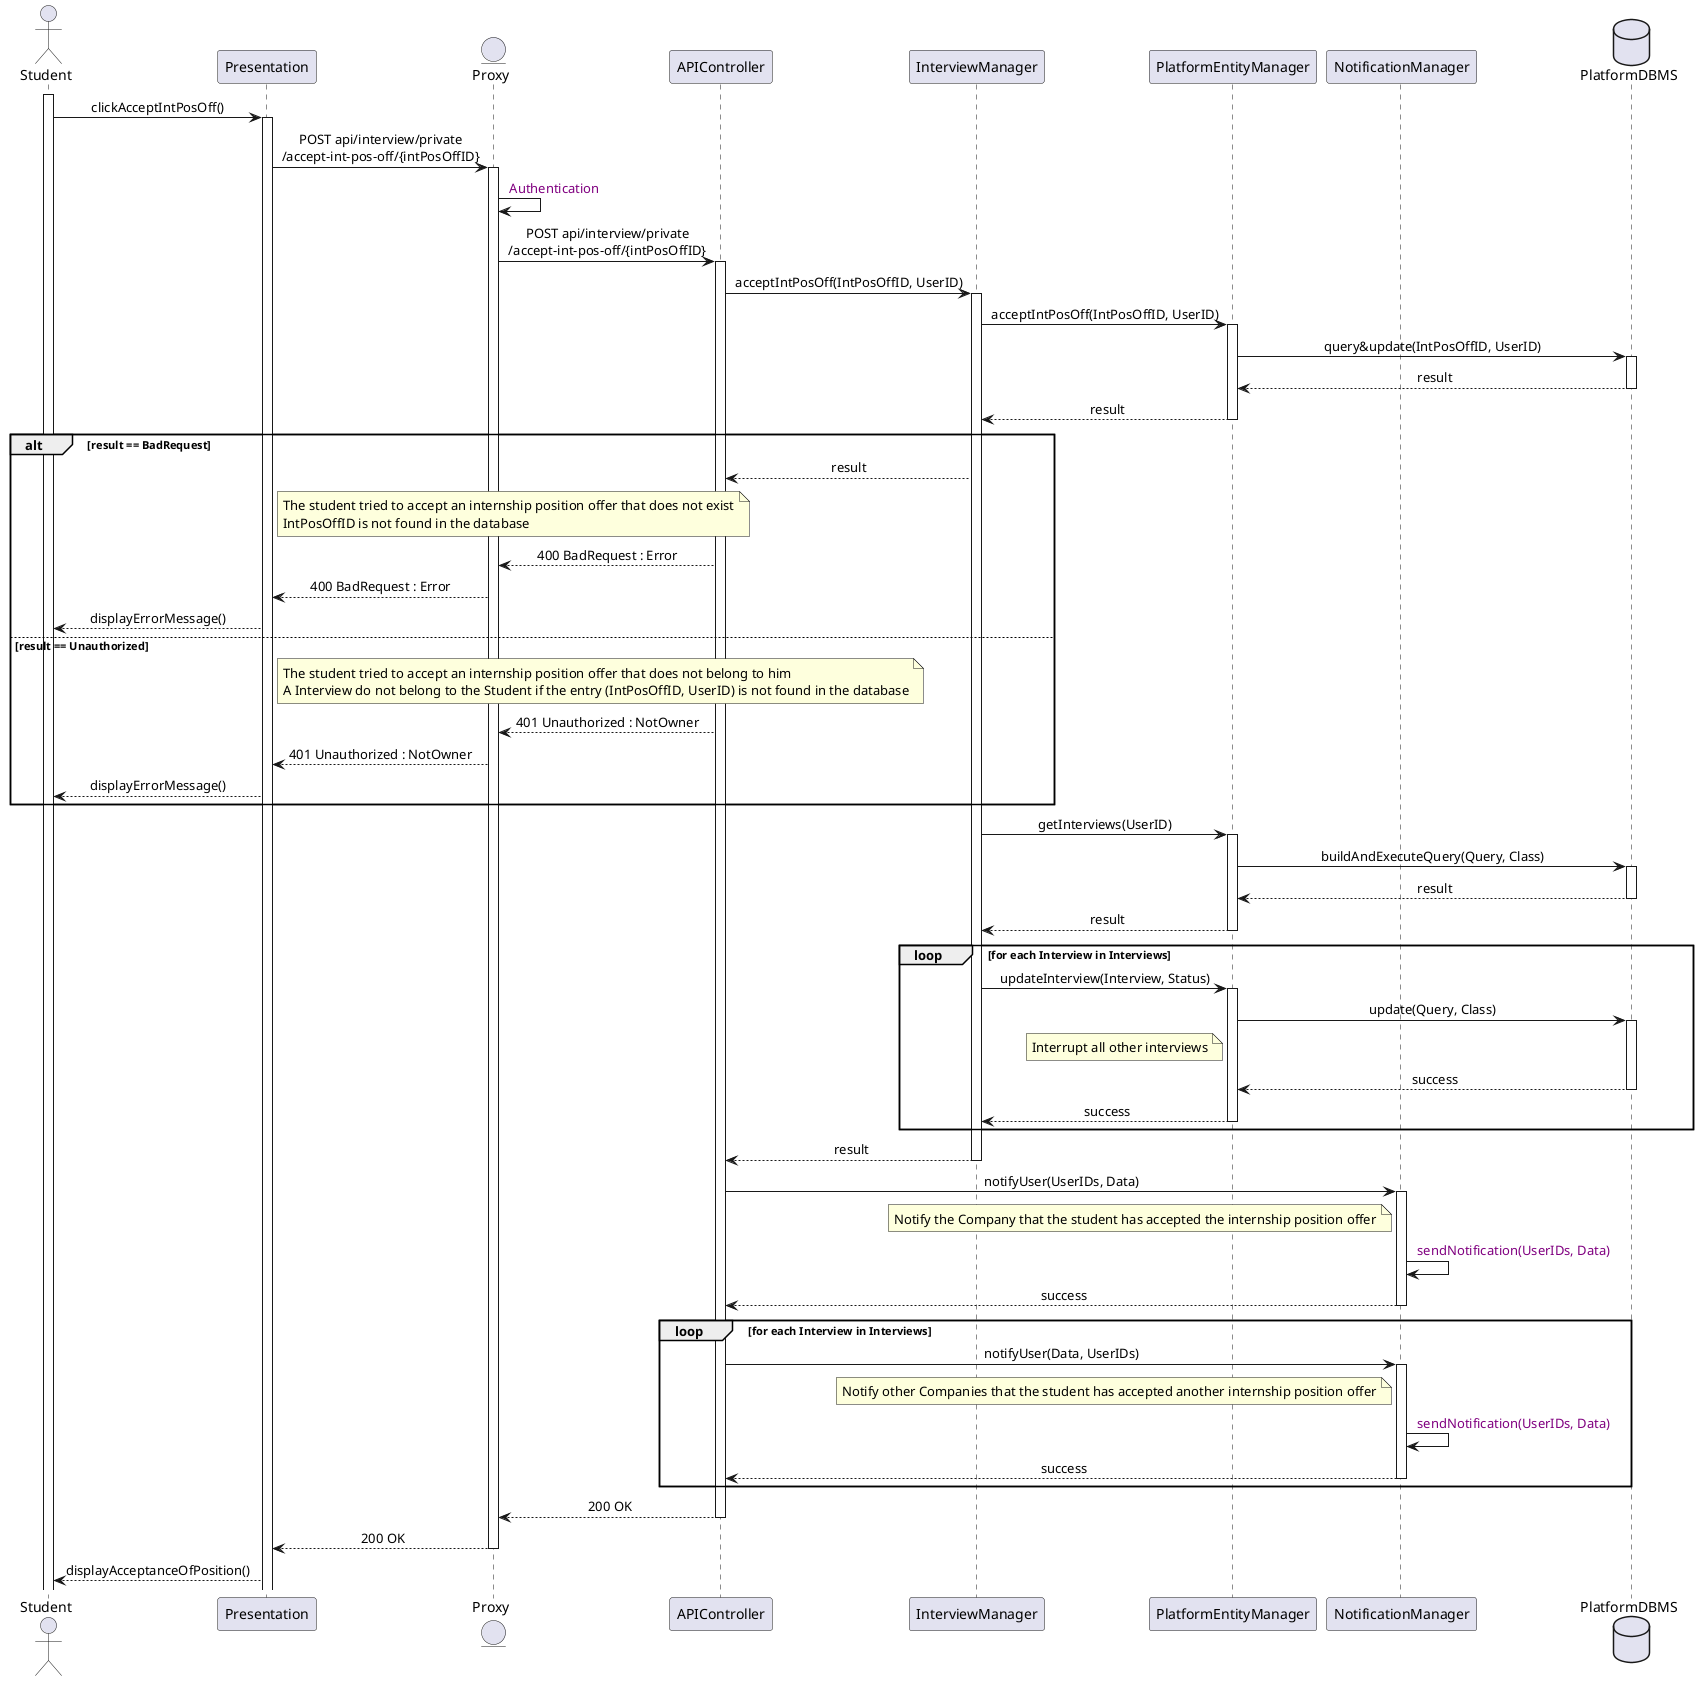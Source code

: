 @startuml 22StudentAcceptsInternshipPositionOffer
skinparam sequenceMessageAlign center

actor       Student
participant Presentation
entity Proxy
participant APIController
participant InterviewManager
participant PlatformEntityManager
participant NotificationManager
database PlatformDBMS

activate Student
Student -> Presentation : clickAcceptIntPosOff()
activate Presentation
Presentation -> Proxy : POST api/interview/private\n/accept-int-pos-off/{intPosOffID}
activate Proxy
Proxy -> Proxy : <color:purple> Authentication
Proxy -> APIController : POST api/interview/private\n/accept-int-pos-off/{intPosOffID}
activate APIController
'? I did not understand the isOwner(InterviewID, StudentID) method. I will assume that the student is the owner of the internship position offer.
APIController -> InterviewManager : acceptIntPosOff(IntPosOffID, UserID)
activate InterviewManager
InterviewManager -> PlatformEntityManager : acceptIntPosOff(IntPosOffID, UserID)
activate PlatformEntityManager
PlatformEntityManager -> PlatformDBMS : query&update(IntPosOffID, UserID)
activate PlatformDBMS
PlatformDBMS --> PlatformEntityManager : result
deactivate PlatformDBMS
PlatformEntityManager --> InterviewManager : result
deactivate PlatformEntityManager
alt result == BadRequest
    InterviewManager --> APIController : result
    note right of Presentation
        The student tried to accept an internship position offer that does not exist
        IntPosOffID is not found in the database
    end note
    APIController --> Proxy : 400 BadRequest : Error
    Proxy --> Presentation : 400 BadRequest : Error
    Presentation --> Student : displayErrorMessage()
else result == Unauthorized
    note right of Presentation
        The student tried to accept an internship position offer that does not belong to him
        A Interview do not belong to the Student if the entry (IntPosOffID, UserID) is not found in the database
    end note
    APIController --> Proxy : 401 Unauthorized : NotOwner
    Proxy --> Presentation : 401 Unauthorized : NotOwner
    Presentation --> Student : displayErrorMessage()
end
InterviewManager -> PlatformEntityManager : getInterviews(UserID)
activate PlatformEntityManager
PlatformEntityManager -> PlatformDBMS : buildAndExecuteQuery(Query, Class)
activate PlatformDBMS
PlatformDBMS --> PlatformEntityManager : result
deactivate PlatformDBMS
PlatformEntityManager --> InterviewManager : result
deactivate PlatformEntityManager
loop for each Interview in Interviews
    InterviewManager -> PlatformEntityManager : updateInterview(Interview, Status)
    activate PlatformEntityManager
    PlatformEntityManager -> PlatformDBMS : update(Query, Class)
    activate PlatformDBMS
    note left of PlatformEntityManager
        Interrupt all other interviews
    end note
    PlatformDBMS --> PlatformEntityManager : success
    deactivate PlatformDBMS
    PlatformEntityManager --> InterviewManager : success
    deactivate PlatformEntityManager
end
InterviewManager --> APIController : result
deactivate InterviewManager
APIController -> NotificationManager : notifyUser(UserIDs, Data)
activate NotificationManager
note left of NotificationManager
    Notify the Company that the student has accepted the internship position offer
end note
NotificationManager -> NotificationManager : <color:purple> sendNotification(UserIDs, Data)
NotificationManager --> APIController : success
deactivate NotificationManager

loop for each Interview in Interviews
    APIController -> NotificationManager : notifyUser(Data, UserIDs)
    activate NotificationManager
    note left of NotificationManager
        Notify other Companies that the student has accepted another internship position offer
    end note
    NotificationManager -> NotificationManager : <color:purple> sendNotification(UserIDs, Data)
    NotificationManager --> APIController : success
    deactivate NotificationManager
end
APIController --> Proxy : 200 OK
deactivate APIController
Proxy --> Presentation : 200 OK
deactivate Proxy
Presentation --> Student : displayAcceptanceOfPosition()
@enduml



